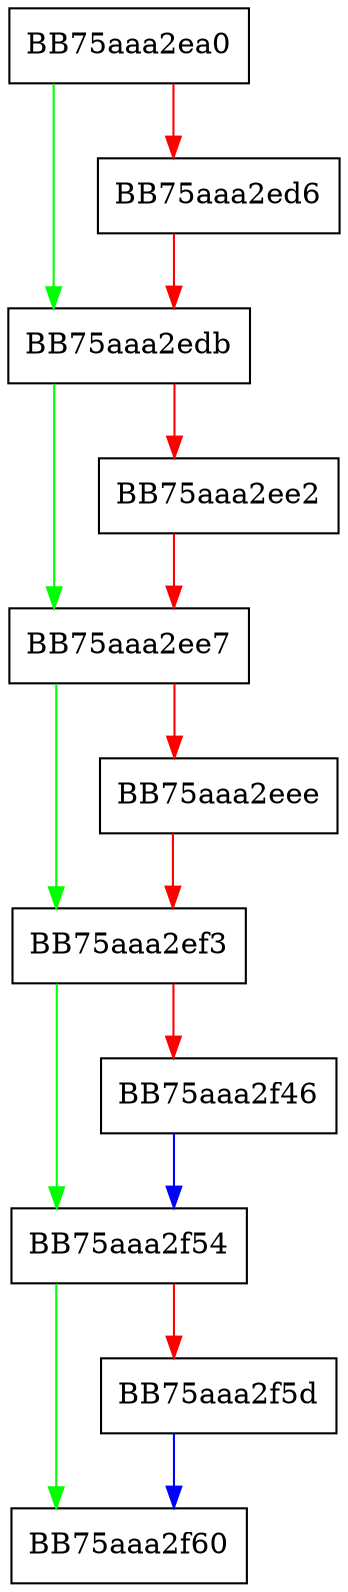 digraph RpfAPI_runpack_from_mem_to_mem2 {
  node [shape="box"];
  graph [splines=ortho];
  BB75aaa2ea0 -> BB75aaa2edb [color="green"];
  BB75aaa2ea0 -> BB75aaa2ed6 [color="red"];
  BB75aaa2ed6 -> BB75aaa2edb [color="red"];
  BB75aaa2edb -> BB75aaa2ee7 [color="green"];
  BB75aaa2edb -> BB75aaa2ee2 [color="red"];
  BB75aaa2ee2 -> BB75aaa2ee7 [color="red"];
  BB75aaa2ee7 -> BB75aaa2ef3 [color="green"];
  BB75aaa2ee7 -> BB75aaa2eee [color="red"];
  BB75aaa2eee -> BB75aaa2ef3 [color="red"];
  BB75aaa2ef3 -> BB75aaa2f54 [color="green"];
  BB75aaa2ef3 -> BB75aaa2f46 [color="red"];
  BB75aaa2f46 -> BB75aaa2f54 [color="blue"];
  BB75aaa2f54 -> BB75aaa2f60 [color="green"];
  BB75aaa2f54 -> BB75aaa2f5d [color="red"];
  BB75aaa2f5d -> BB75aaa2f60 [color="blue"];
}